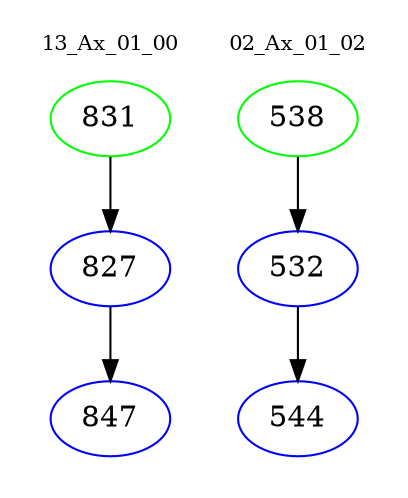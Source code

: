 digraph{
subgraph cluster_0 {
color = white
label = "13_Ax_01_00";
fontsize=10;
T0_831 [label="831", color="green"]
T0_831 -> T0_827 [color="black"]
T0_827 [label="827", color="blue"]
T0_827 -> T0_847 [color="black"]
T0_847 [label="847", color="blue"]
}
subgraph cluster_1 {
color = white
label = "02_Ax_01_02";
fontsize=10;
T1_538 [label="538", color="green"]
T1_538 -> T1_532 [color="black"]
T1_532 [label="532", color="blue"]
T1_532 -> T1_544 [color="black"]
T1_544 [label="544", color="blue"]
}
}
